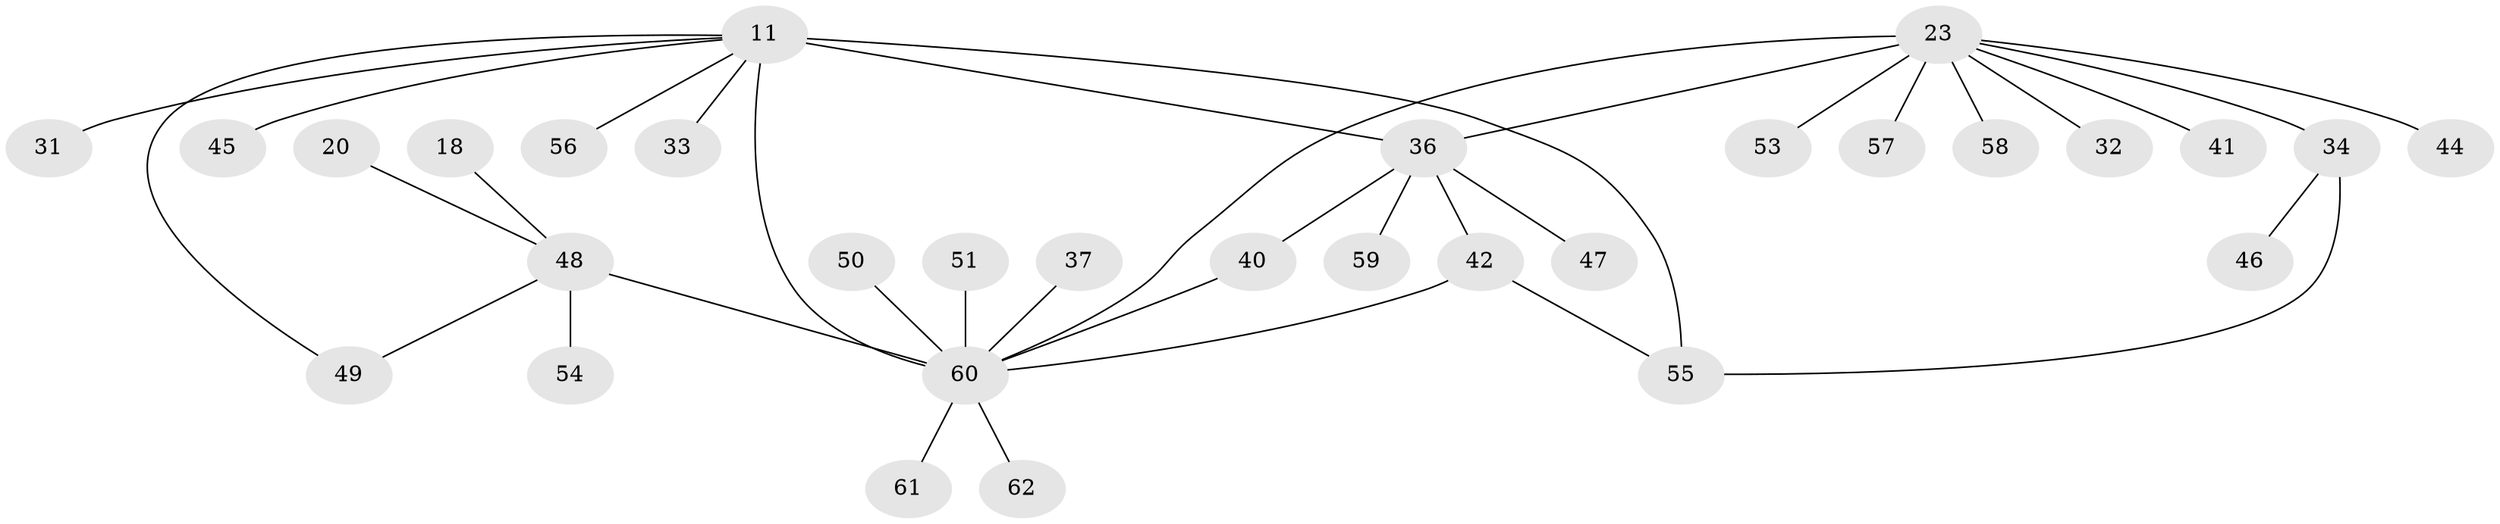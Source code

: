 // original degree distribution, {4: 0.04838709677419355, 5: 0.03225806451612903, 6: 0.04838709677419355, 7: 0.06451612903225806, 8: 0.03225806451612903, 2: 0.14516129032258066, 10: 0.016129032258064516, 1: 0.5967741935483871, 3: 0.016129032258064516}
// Generated by graph-tools (version 1.1) at 2025/57/03/04/25 21:57:31]
// undirected, 31 vertices, 36 edges
graph export_dot {
graph [start="1"]
  node [color=gray90,style=filled];
  11 [super="+10+2"];
  18;
  20;
  23 [super="+14"];
  31;
  32;
  33;
  34 [super="+15+27+29"];
  36 [super="+12+19"];
  37;
  40;
  41;
  42 [super="+4+26"];
  44;
  45;
  46 [super="+17"];
  47 [super="+24"];
  48 [super="+9"];
  49;
  50;
  51 [super="+28"];
  53;
  54 [super="+38"];
  55 [super="+35"];
  56;
  57;
  58;
  59;
  60 [super="+52+39+8"];
  61 [super="+43"];
  62 [super="+30"];
  11 -- 45;
  11 -- 49;
  11 -- 33;
  11 -- 56;
  11 -- 31;
  11 -- 60 [weight=2];
  11 -- 36 [weight=2];
  11 -- 55 [weight=2];
  18 -- 48;
  20 -- 48;
  23 -- 32;
  23 -- 53;
  23 -- 57;
  23 -- 41;
  23 -- 44;
  23 -- 58;
  23 -- 60 [weight=2];
  23 -- 34 [weight=2];
  23 -- 36 [weight=2];
  34 -- 46;
  34 -- 55;
  36 -- 40;
  36 -- 42;
  36 -- 47;
  36 -- 59;
  37 -- 60;
  40 -- 60;
  42 -- 60 [weight=2];
  42 -- 55;
  48 -- 49;
  48 -- 54;
  48 -- 60 [weight=3];
  50 -- 60;
  51 -- 60;
  60 -- 61;
  60 -- 62;
}
